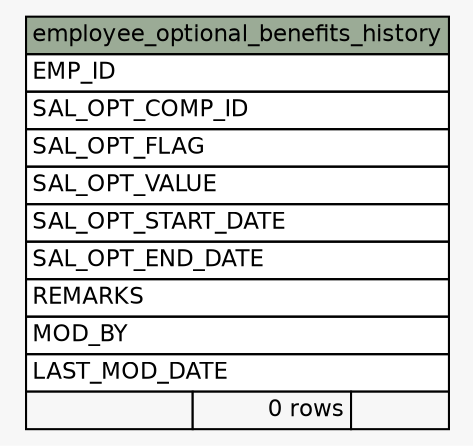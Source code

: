 // dot 2.38.0 on Windows 7 6.1
// SchemaSpy rev 590
digraph "employee_optional_benefits_history" {
  graph [
    rankdir="RL"
    bgcolor="#f7f7f7"
    nodesep="0.18"
    ranksep="0.46"
    fontname="Helvetica"
    fontsize="11"
  ];
  node [
    fontname="Helvetica"
    fontsize="11"
    shape="plaintext"
  ];
  edge [
    arrowsize="0.8"
  ];
  "employee_optional_benefits_history" [
    label=<
    <TABLE BORDER="0" CELLBORDER="1" CELLSPACING="0" BGCOLOR="#ffffff">
      <TR><TD COLSPAN="3" BGCOLOR="#9bab96" ALIGN="CENTER">employee_optional_benefits_history</TD></TR>
      <TR><TD PORT="EMP_ID" COLSPAN="3" ALIGN="LEFT">EMP_ID</TD></TR>
      <TR><TD PORT="SAL_OPT_COMP_ID" COLSPAN="3" ALIGN="LEFT">SAL_OPT_COMP_ID</TD></TR>
      <TR><TD PORT="SAL_OPT_FLAG" COLSPAN="3" ALIGN="LEFT">SAL_OPT_FLAG</TD></TR>
      <TR><TD PORT="SAL_OPT_VALUE" COLSPAN="3" ALIGN="LEFT">SAL_OPT_VALUE</TD></TR>
      <TR><TD PORT="SAL_OPT_START_DATE" COLSPAN="3" ALIGN="LEFT">SAL_OPT_START_DATE</TD></TR>
      <TR><TD PORT="SAL_OPT_END_DATE" COLSPAN="3" ALIGN="LEFT">SAL_OPT_END_DATE</TD></TR>
      <TR><TD PORT="REMARKS" COLSPAN="3" ALIGN="LEFT">REMARKS</TD></TR>
      <TR><TD PORT="MOD_BY" COLSPAN="3" ALIGN="LEFT">MOD_BY</TD></TR>
      <TR><TD PORT="LAST_MOD_DATE" COLSPAN="3" ALIGN="LEFT">LAST_MOD_DATE</TD></TR>
      <TR><TD ALIGN="LEFT" BGCOLOR="#f7f7f7">  </TD><TD ALIGN="RIGHT" BGCOLOR="#f7f7f7">0 rows</TD><TD ALIGN="RIGHT" BGCOLOR="#f7f7f7">  </TD></TR>
    </TABLE>>
    URL="tables/employee_optional_benefits_history.html"
    tooltip="employee_optional_benefits_history"
  ];
}

